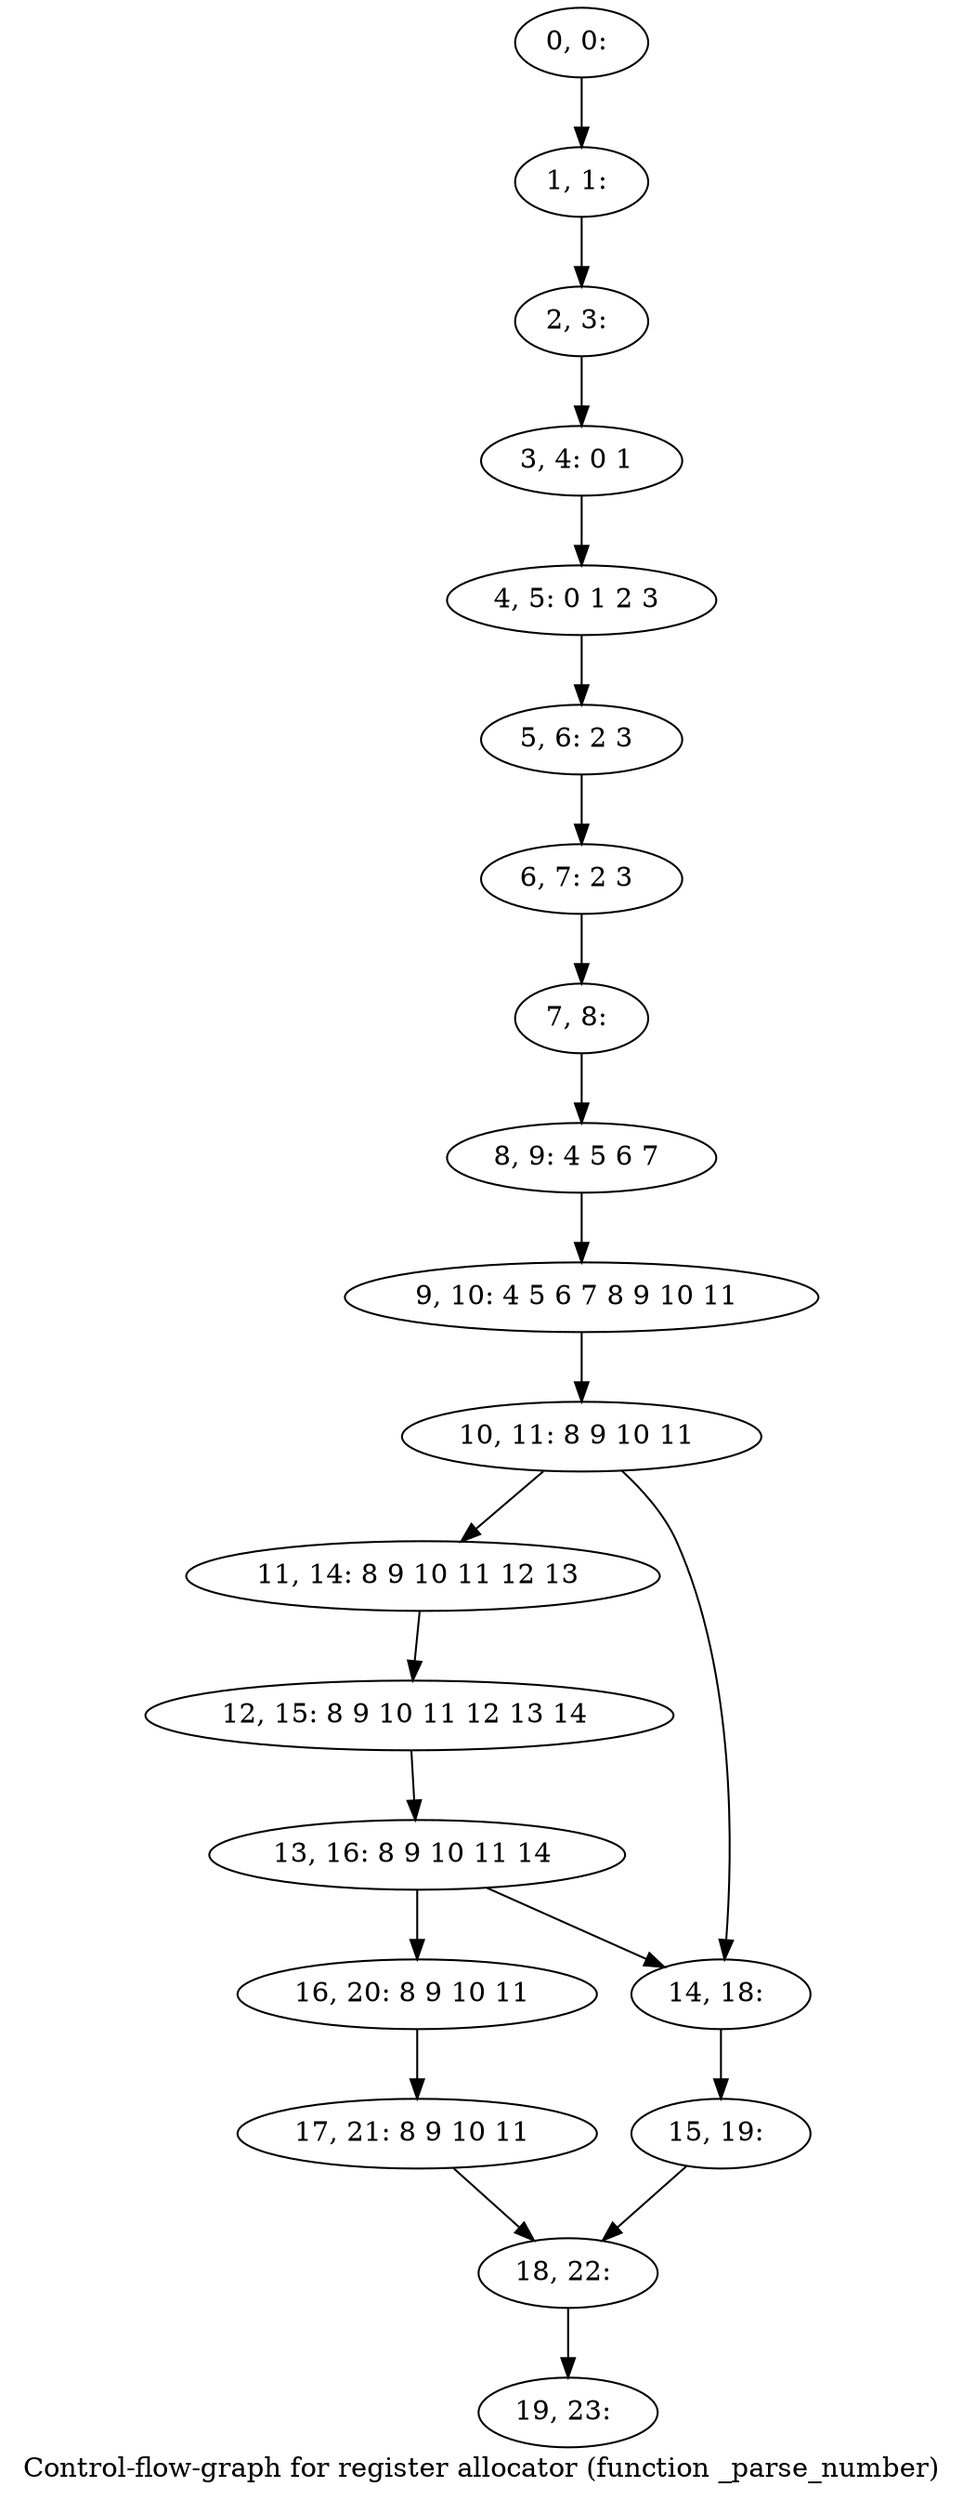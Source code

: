 digraph G {
graph [label="Control-flow-graph for register allocator (function _parse_number)"]
0[label="0, 0: "];
1[label="1, 1: "];
2[label="2, 3: "];
3[label="3, 4: 0 1 "];
4[label="4, 5: 0 1 2 3 "];
5[label="5, 6: 2 3 "];
6[label="6, 7: 2 3 "];
7[label="7, 8: "];
8[label="8, 9: 4 5 6 7 "];
9[label="9, 10: 4 5 6 7 8 9 10 11 "];
10[label="10, 11: 8 9 10 11 "];
11[label="11, 14: 8 9 10 11 12 13 "];
12[label="12, 15: 8 9 10 11 12 13 14 "];
13[label="13, 16: 8 9 10 11 14 "];
14[label="14, 18: "];
15[label="15, 19: "];
16[label="16, 20: 8 9 10 11 "];
17[label="17, 21: 8 9 10 11 "];
18[label="18, 22: "];
19[label="19, 23: "];
0->1 ;
1->2 ;
2->3 ;
3->4 ;
4->5 ;
5->6 ;
6->7 ;
7->8 ;
8->9 ;
9->10 ;
10->11 ;
10->14 ;
11->12 ;
12->13 ;
13->14 ;
13->16 ;
14->15 ;
15->18 ;
16->17 ;
17->18 ;
18->19 ;
}
